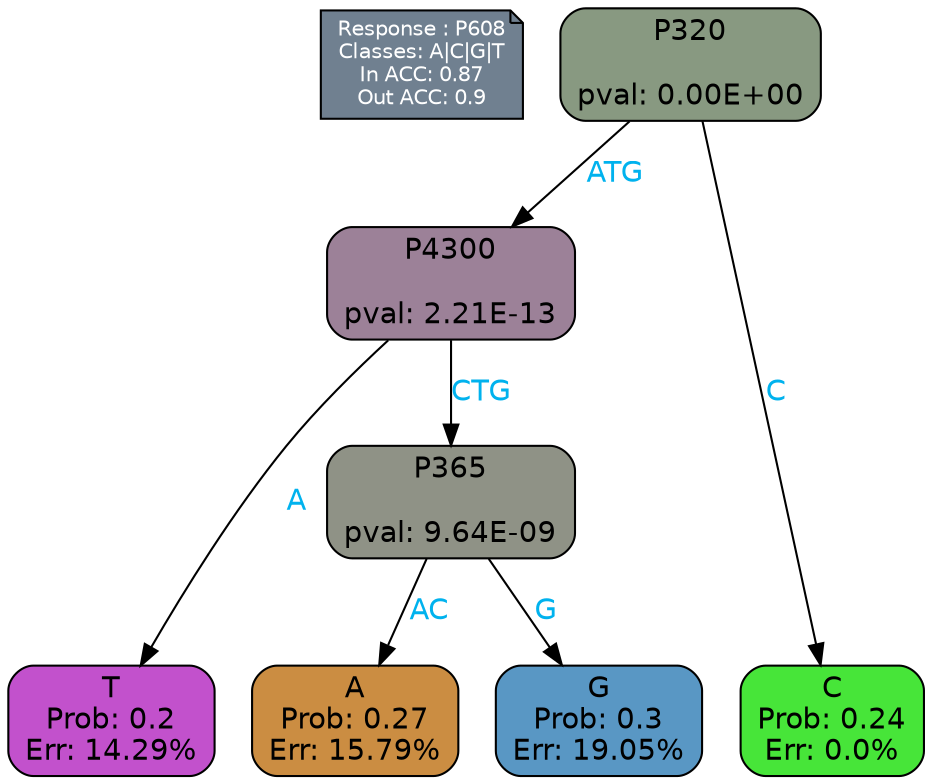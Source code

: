 digraph Tree {
node [shape=box, style="filled, rounded", color="black", fontname=helvetica] ;
graph [ranksep=equally, splines=polylines, bgcolor=transparent, dpi=600] ;
edge [fontname=helvetica] ;
LEGEND [label="Response : P608
Classes: A|C|G|T
In ACC: 0.87
Out ACC: 0.9
",shape=note,align=left,style=filled,fillcolor="slategray",fontcolor="white",fontsize=10];1 [label="P320

pval: 0.00E+00", fillcolor="#889981"] ;
2 [label="P4300

pval: 2.21E-13", fillcolor="#9c8198"] ;
3 [label="T
Prob: 0.2
Err: 14.29%", fillcolor="#c251cc"] ;
4 [label="P365

pval: 9.64E-09", fillcolor="#8f9286"] ;
5 [label="A
Prob: 0.27
Err: 15.79%", fillcolor="#cb8d42"] ;
6 [label="G
Prob: 0.3
Err: 19.05%", fillcolor="#5997c4"] ;
7 [label="C
Prob: 0.24
Err: 0.0%", fillcolor="#47e539"] ;
1 -> 2 [label="ATG",fontcolor=deepskyblue2] ;
1 -> 7 [label="C",fontcolor=deepskyblue2] ;
2 -> 3 [label="A",fontcolor=deepskyblue2] ;
2 -> 4 [label="CTG",fontcolor=deepskyblue2] ;
4 -> 5 [label="AC",fontcolor=deepskyblue2] ;
4 -> 6 [label="G",fontcolor=deepskyblue2] ;
{rank = same; 3;5;6;7;}{rank = same; LEGEND;1;}}